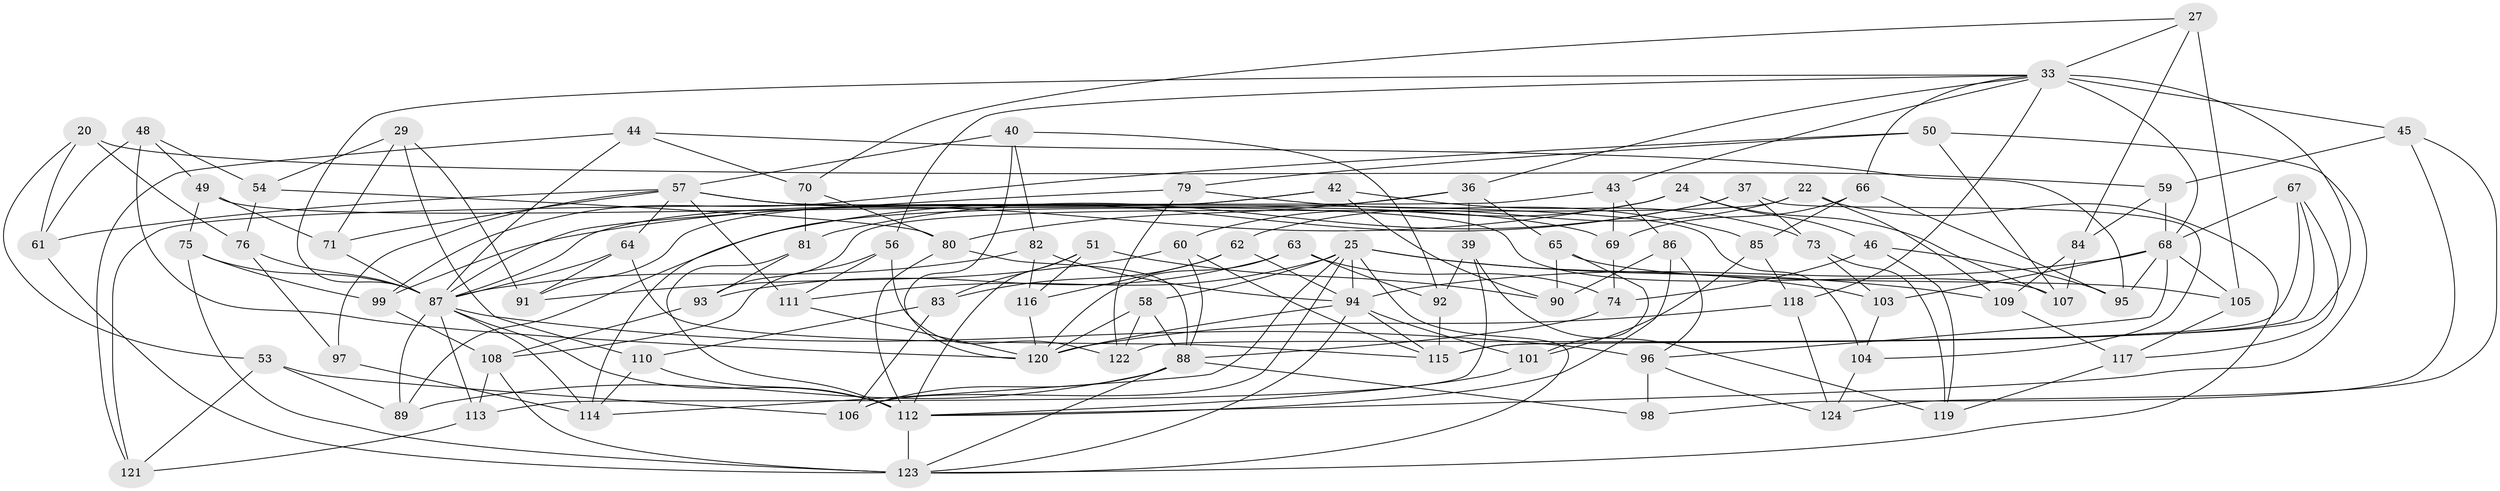 // original degree distribution, {4: 1.0}
// Generated by graph-tools (version 1.1) at 2025/03/03/04/25 22:03:50]
// undirected, 86 vertices, 199 edges
graph export_dot {
graph [start="1"]
  node [color=gray90,style=filled];
  20;
  22;
  24;
  25 [super="+2+7"];
  27;
  29;
  33 [super="+3+6+9"];
  36 [super="+17"];
  37;
  39;
  40;
  42;
  43;
  44;
  45;
  46;
  48;
  49;
  50;
  51;
  53;
  54;
  56;
  57 [super="+11+30"];
  58;
  59;
  60;
  61;
  62;
  63;
  64;
  65;
  66;
  67;
  68 [super="+32"];
  69;
  70;
  71;
  73;
  74;
  75;
  76;
  79;
  80 [super="+78"];
  81;
  82 [super="+52"];
  83;
  84;
  85;
  86;
  87 [super="+23+72"];
  88 [super="+16+55"];
  89;
  90;
  91;
  92;
  93;
  94 [super="+4+38"];
  95;
  96 [super="+77"];
  97;
  98;
  99;
  101;
  103;
  104;
  105;
  106;
  107;
  108 [super="+102"];
  109;
  110;
  111;
  112 [super="+18+35+26+47"];
  113;
  114 [super="+21"];
  115 [super="+34+100"];
  116;
  117;
  118;
  119;
  120 [super="+10+28"];
  121;
  122;
  123 [super="+1+15+31"];
  124;
  20 -- 76;
  20 -- 53;
  20 -- 59;
  20 -- 61;
  22 -- 93;
  22 -- 62;
  22 -- 109;
  22 -- 123;
  24 -- 60;
  24 -- 107;
  24 -- 99;
  24 -- 46;
  25 -- 114;
  25 -- 106;
  25 -- 109;
  25 -- 103;
  25 -- 58;
  25 -- 111;
  25 -- 94;
  25 -- 123;
  27 -- 105;
  27 -- 70;
  27 -- 84;
  27 -- 33;
  29 -- 71;
  29 -- 110;
  29 -- 91;
  29 -- 54;
  33 -- 118;
  33 -- 66;
  33 -- 36;
  33 -- 56;
  33 -- 115 [weight=3];
  33 -- 43;
  33 -- 45;
  33 -- 68;
  33 -- 87;
  36 -- 65;
  36 -- 80 [weight=2];
  36 -- 114;
  36 -- 39;
  37 -- 89;
  37 -- 104;
  37 -- 81;
  37 -- 73;
  39 -- 92;
  39 -- 119;
  39 -- 113;
  40 -- 82;
  40 -- 92;
  40 -- 57;
  40 -- 120;
  42 -- 91;
  42 -- 73;
  42 -- 90;
  42 -- 87;
  43 -- 69;
  43 -- 121;
  43 -- 86;
  44 -- 70;
  44 -- 95;
  44 -- 121;
  44 -- 87;
  45 -- 98;
  45 -- 124;
  45 -- 59;
  46 -- 74;
  46 -- 95;
  46 -- 119;
  48 -- 49;
  48 -- 61;
  48 -- 54;
  48 -- 120;
  49 -- 71;
  49 -- 75;
  49 -- 107;
  50 -- 99;
  50 -- 107;
  50 -- 79;
  50 -- 112;
  51 -- 112;
  51 -- 116;
  51 -- 90;
  51 -- 83;
  53 -- 106;
  53 -- 121;
  53 -- 89;
  54 -- 76;
  54 -- 80;
  56 -- 122;
  56 -- 108;
  56 -- 111;
  57 -- 64;
  57 -- 104;
  57 -- 61;
  57 -- 111;
  57 -- 97;
  57 -- 69;
  57 -- 71;
  58 -- 120;
  58 -- 122;
  58 -- 88;
  59 -- 84;
  59 -- 68;
  60 -- 91;
  60 -- 115;
  60 -- 88;
  61 -- 123;
  62 -- 116;
  62 -- 94;
  62 -- 83;
  63 -- 93;
  63 -- 74;
  63 -- 92;
  63 -- 120;
  64 -- 115;
  64 -- 91;
  64 -- 87;
  65 -- 101;
  65 -- 105;
  65 -- 90;
  66 -- 69;
  66 -- 85;
  66 -- 95;
  67 -- 122;
  67 -- 117;
  67 -- 68;
  67 -- 115;
  68 -- 95;
  68 -- 94;
  68 -- 96;
  68 -- 103;
  68 -- 105;
  69 -- 74;
  70 -- 81;
  70 -- 80;
  71 -- 87;
  73 -- 103;
  73 -- 119;
  74 -- 88;
  75 -- 99;
  75 -- 123;
  75 -- 87;
  76 -- 97;
  76 -- 87;
  79 -- 122;
  79 -- 85;
  79 -- 87;
  80 -- 88;
  80 -- 112;
  81 -- 93;
  81 -- 112;
  82 -- 94;
  82 -- 116;
  82 -- 87 [weight=3];
  83 -- 106;
  83 -- 110;
  84 -- 109;
  84 -- 107;
  85 -- 118;
  85 -- 101;
  86 -- 90;
  86 -- 96;
  86 -- 112;
  87 -- 114;
  87 -- 96;
  87 -- 112 [weight=3];
  87 -- 113;
  87 -- 89;
  88 -- 89;
  88 -- 123;
  88 -- 106;
  88 -- 98;
  92 -- 115;
  93 -- 108;
  94 -- 101;
  94 -- 123;
  94 -- 120;
  94 -- 115;
  96 -- 98 [weight=2];
  96 -- 124;
  97 -- 114 [weight=2];
  99 -- 108;
  101 -- 112;
  103 -- 104;
  104 -- 124;
  105 -- 117;
  108 -- 123 [weight=2];
  108 -- 113;
  109 -- 117;
  110 -- 114;
  110 -- 112;
  111 -- 120;
  112 -- 123 [weight=2];
  113 -- 121;
  116 -- 120;
  117 -- 119;
  118 -- 124;
  118 -- 120;
}
